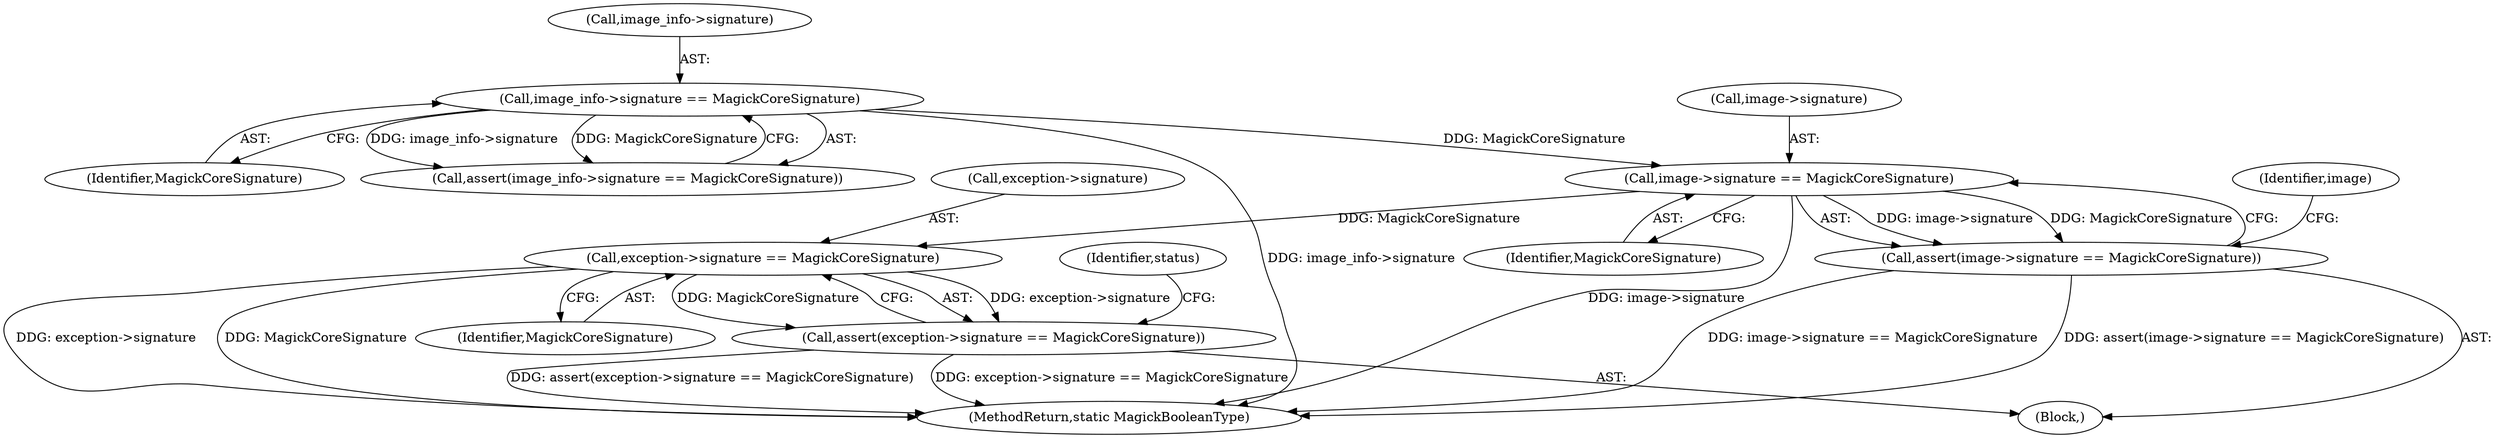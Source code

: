 digraph "0_ImageMagick_4cc6ec8a4197d4c008577127736bf7985d632323@pointer" {
"1000165" [label="(Call,image->signature == MagickCoreSignature)"];
"1000153" [label="(Call,image_info->signature == MagickCoreSignature)"];
"1000164" [label="(Call,assert(image->signature == MagickCoreSignature))"];
"1000192" [label="(Call,exception->signature == MagickCoreSignature)"];
"1000191" [label="(Call,assert(exception->signature == MagickCoreSignature))"];
"1000157" [label="(Identifier,MagickCoreSignature)"];
"1000196" [label="(Identifier,MagickCoreSignature)"];
"1000166" [label="(Call,image->signature)"];
"1000129" [label="(Block,)"];
"1000192" [label="(Call,exception->signature == MagickCoreSignature)"];
"1000152" [label="(Call,assert(image_info->signature == MagickCoreSignature))"];
"1000165" [label="(Call,image->signature == MagickCoreSignature)"];
"1000153" [label="(Call,image_info->signature == MagickCoreSignature)"];
"1002596" [label="(MethodReturn,static MagickBooleanType)"];
"1000154" [label="(Call,image_info->signature)"];
"1000173" [label="(Identifier,image)"];
"1000169" [label="(Identifier,MagickCoreSignature)"];
"1000193" [label="(Call,exception->signature)"];
"1000198" [label="(Identifier,status)"];
"1000164" [label="(Call,assert(image->signature == MagickCoreSignature))"];
"1000191" [label="(Call,assert(exception->signature == MagickCoreSignature))"];
"1000165" -> "1000164"  [label="AST: "];
"1000165" -> "1000169"  [label="CFG: "];
"1000166" -> "1000165"  [label="AST: "];
"1000169" -> "1000165"  [label="AST: "];
"1000164" -> "1000165"  [label="CFG: "];
"1000165" -> "1002596"  [label="DDG: image->signature"];
"1000165" -> "1000164"  [label="DDG: image->signature"];
"1000165" -> "1000164"  [label="DDG: MagickCoreSignature"];
"1000153" -> "1000165"  [label="DDG: MagickCoreSignature"];
"1000165" -> "1000192"  [label="DDG: MagickCoreSignature"];
"1000153" -> "1000152"  [label="AST: "];
"1000153" -> "1000157"  [label="CFG: "];
"1000154" -> "1000153"  [label="AST: "];
"1000157" -> "1000153"  [label="AST: "];
"1000152" -> "1000153"  [label="CFG: "];
"1000153" -> "1002596"  [label="DDG: image_info->signature"];
"1000153" -> "1000152"  [label="DDG: image_info->signature"];
"1000153" -> "1000152"  [label="DDG: MagickCoreSignature"];
"1000164" -> "1000129"  [label="AST: "];
"1000173" -> "1000164"  [label="CFG: "];
"1000164" -> "1002596"  [label="DDG: assert(image->signature == MagickCoreSignature)"];
"1000164" -> "1002596"  [label="DDG: image->signature == MagickCoreSignature"];
"1000192" -> "1000191"  [label="AST: "];
"1000192" -> "1000196"  [label="CFG: "];
"1000193" -> "1000192"  [label="AST: "];
"1000196" -> "1000192"  [label="AST: "];
"1000191" -> "1000192"  [label="CFG: "];
"1000192" -> "1002596"  [label="DDG: exception->signature"];
"1000192" -> "1002596"  [label="DDG: MagickCoreSignature"];
"1000192" -> "1000191"  [label="DDG: exception->signature"];
"1000192" -> "1000191"  [label="DDG: MagickCoreSignature"];
"1000191" -> "1000129"  [label="AST: "];
"1000198" -> "1000191"  [label="CFG: "];
"1000191" -> "1002596"  [label="DDG: assert(exception->signature == MagickCoreSignature)"];
"1000191" -> "1002596"  [label="DDG: exception->signature == MagickCoreSignature"];
}
